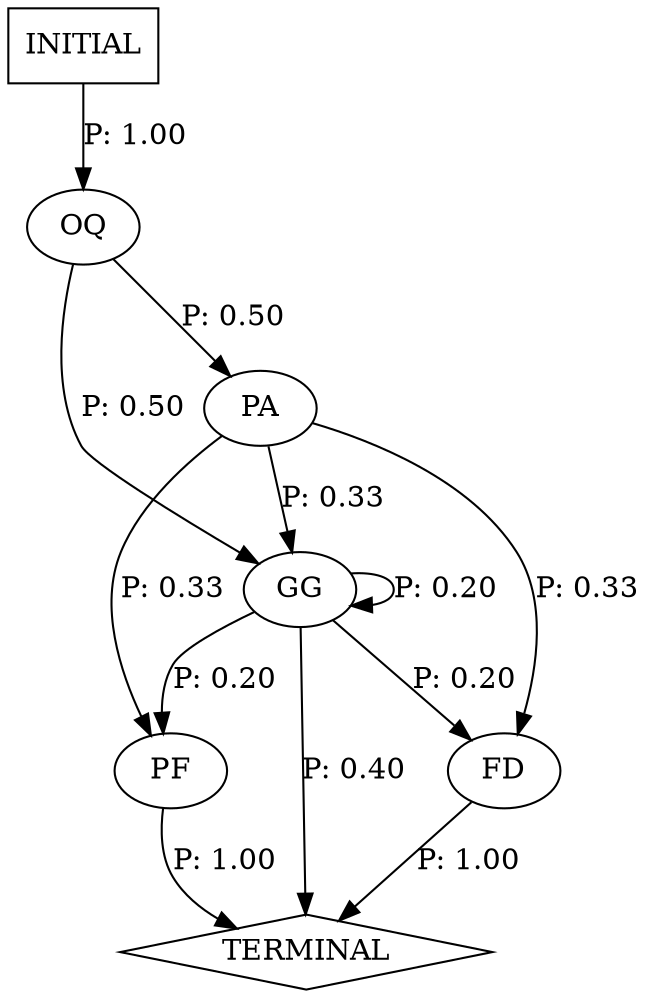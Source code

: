 digraph G {
  0 [label="FD"];
  1 [label="GG"];
  2 [label="OQ"];
  3 [label="PA"];
  4 [label="PF"];
  5 [label="TERMINAL",shape=diamond];
  6 [label="INITIAL",shape=box];
0->5 [label="P: 1.00"];
1->0 [label="P: 0.20"];
1->1 [label="P: 0.20"];
1->4 [label="P: 0.20"];
1->5 [label="P: 0.40"];
2->1 [label="P: 0.50"];
2->3 [label="P: 0.50"];
3->0 [label="P: 0.33"];
3->1 [label="P: 0.33"];
3->4 [label="P: 0.33"];
4->5 [label="P: 1.00"];
6->2 [label="P: 1.00"];
}

